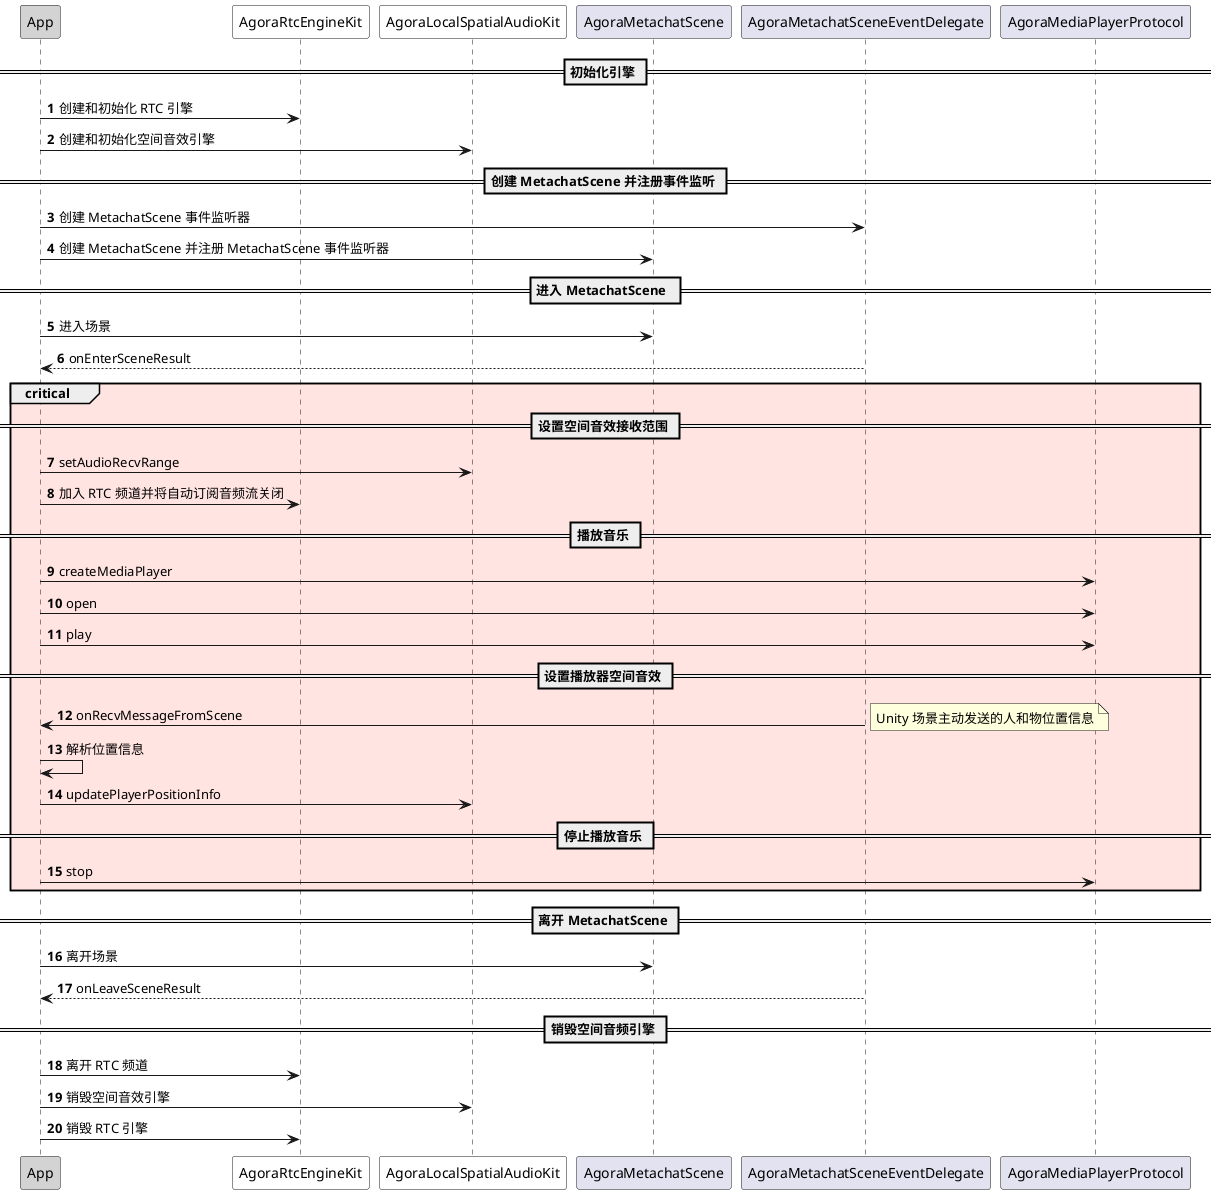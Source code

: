 @startuml
autonumber
participant "App" as a #LightGrey
participant "AgoraRtcEngineKit" as c #White
participant "AgoraLocalSpatialAudioKit" as d #White
participant "AgoraMetachatScene" as e
participant "AgoraMetachatSceneEventDelegate" as b
participant "AgoraMediaPlayerProtocol" as f
== 初始化引擎 ==
a -> c: 创建和初始化 RTC 引擎
a -> d: 创建和初始化空间音效引擎
== 创建 MetachatScene 并注册事件监听 ==
a -> b: 创建 MetachatScene 事件监听器
a -> e: 创建 MetachatScene 并注册 MetachatScene 事件监听器
== 进入 MetachatScene  ==
a -> e: 进入场景
b --> a: onEnterSceneResult
critical #mistyrose
== 设置空间音效接收范围 ==
a -> d: setAudioRecvRange
a -> c: 加入 RTC 频道并将自动订阅音频流关闭
== 播放音乐 ==
a -> f: createMediaPlayer
a -> f: open
a -> f: play
== 设置播放器空间音效 ==
b -> a: onRecvMessageFromScene
note right
Unity 场景主动发送的人和物位置信息
end note
a -> a: 解析位置信息
a -> d: updatePlayerPositionInfo
== 停止播放音乐 ==
a -> f: stop
end
== 离开 MetachatScene ==
a -> e: 离开场景
b --> a: onLeaveSceneResult
== 销毁空间音频引擎 ==
a -> c: 离开 RTC 频道
a -> d: 销毁空间音效引擎
a -> c: 销毁 RTC 引擎
@enduml